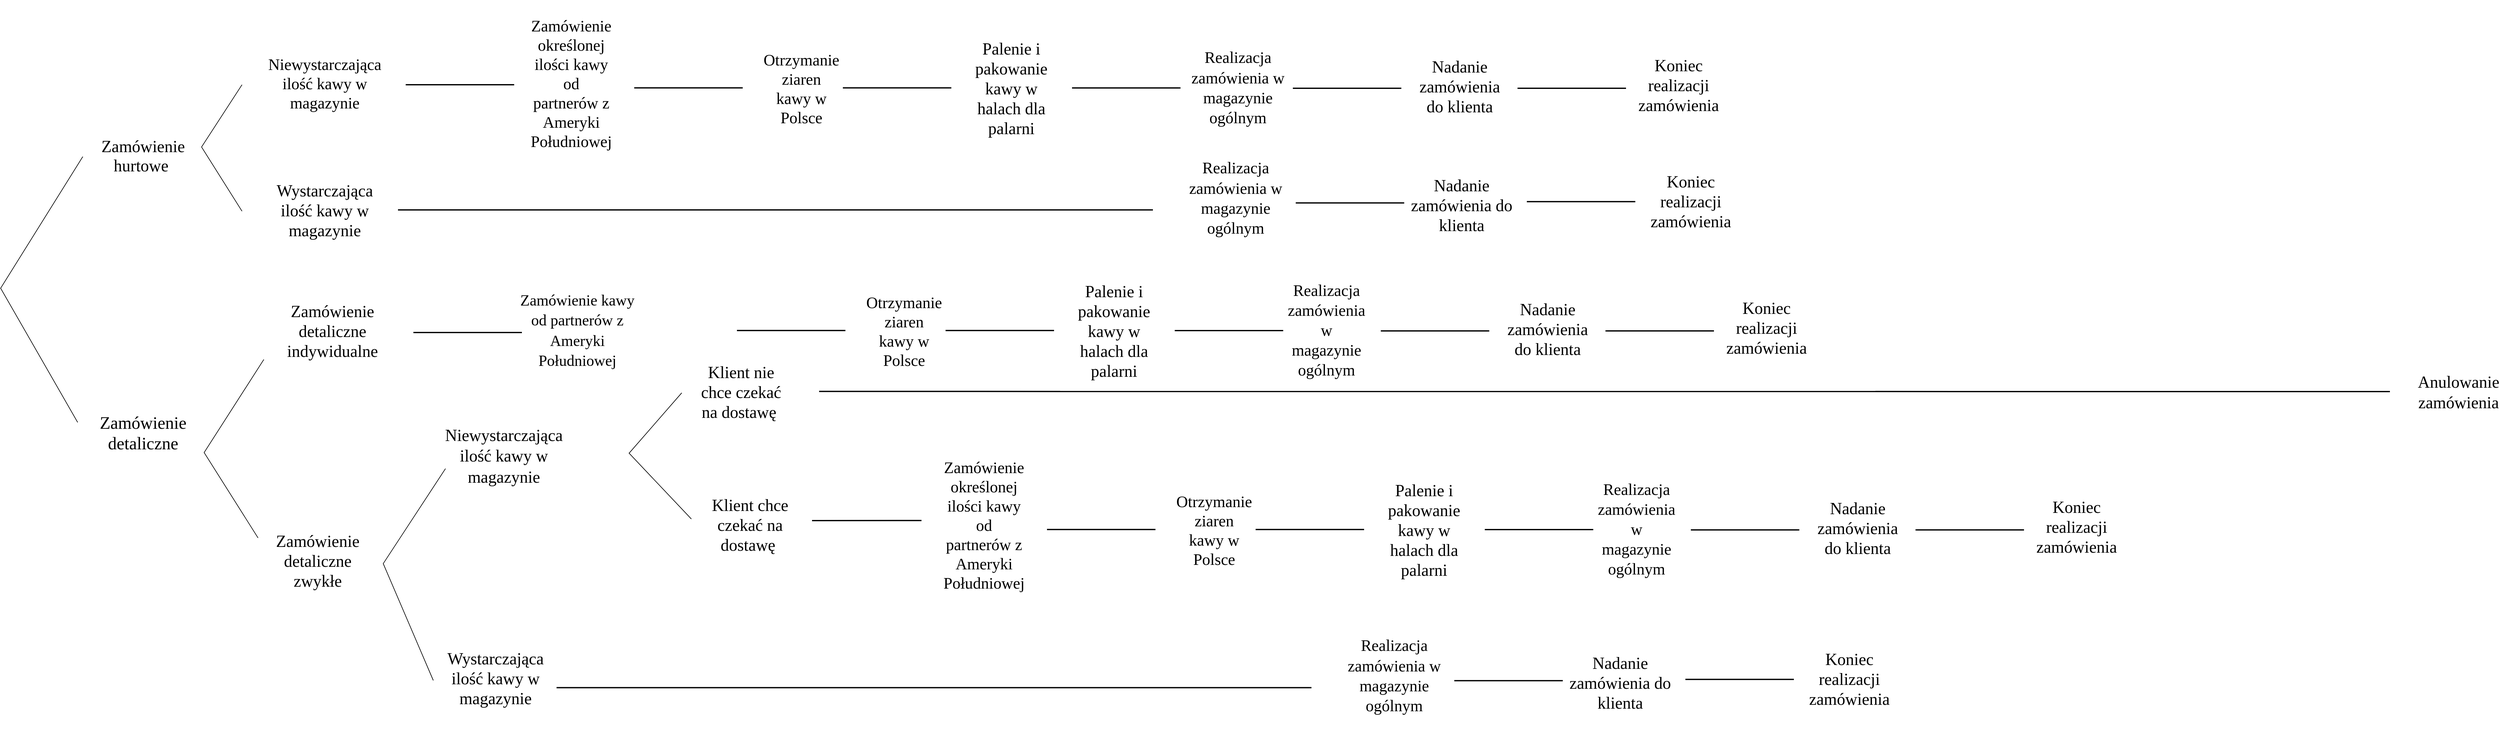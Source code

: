 <mxfile version="20.8.5" type="github">
  <diagram name="Page-1" id="9c096ad6-e400-ecc8-3e38-643d2caac077">
    <mxGraphModel dx="4600" dy="2364" grid="0" gridSize="10" guides="1" tooltips="1" connect="1" arrows="1" fold="1" page="0" pageScale="1.5" pageWidth="1169" pageHeight="826" background="none" math="0" shadow="0">
      <root>
        <mxCell id="0" style=";html=1;" />
        <mxCell id="1" style=";html=1;" parent="0" />
        <mxCell id="7ha3w01B_ns5f8-env8l-4" value="" style="endArrow=none;html=1;rounded=0;" parent="1" edge="1">
          <mxGeometry width="50" height="50" relative="1" as="geometry">
            <mxPoint x="-103" y="1053" as="sourcePoint" />
            <mxPoint x="-95" y="639" as="targetPoint" />
            <Array as="points">
              <mxPoint x="-223" y="844" />
            </Array>
          </mxGeometry>
        </mxCell>
        <mxCell id="7ha3w01B_ns5f8-env8l-6" value="&lt;p style=&quot;line-height: normal; font-size: 26px;&quot; class=&quot;MsoNormal&quot;&gt;&lt;span style=&quot;font-size: 26px;&quot;&gt;Zamówienie&lt;br style=&quot;font-size: 26px;&quot;&gt;hurtowe&amp;nbsp;&lt;/span&gt;&lt;/p&gt;" style="text;html=1;strokeColor=none;fillColor=none;align=center;verticalAlign=middle;whiteSpace=wrap;rounded=0;shadow=0;fontSize=26;fontFamily=Verdana;" parent="1" vertex="1">
          <mxGeometry x="-31" y="623" width="60" height="30" as="geometry" />
        </mxCell>
        <mxCell id="7ha3w01B_ns5f8-env8l-10" value="&lt;p class=&quot;MsoNormal&quot;&gt;&lt;span style=&quot;line-height: 107%; font-size: 27px;&quot;&gt;Zamówienie&lt;br/&gt;detaliczne&lt;/span&gt;&lt;/p&gt;" style="text;html=1;strokeColor=none;fillColor=none;align=center;verticalAlign=middle;whiteSpace=wrap;rounded=0;shadow=0;fontFamily=Verdana;fontSize=26;" parent="1" vertex="1">
          <mxGeometry x="-31" y="1010" width="60" height="120" as="geometry" />
        </mxCell>
        <mxCell id="7ha3w01B_ns5f8-env8l-12" value="" style="endArrow=none;html=1;rounded=0;fontFamily=Verdana;fontSize=27;" parent="1" edge="1">
          <mxGeometry width="50" height="50" relative="1" as="geometry">
            <mxPoint x="153" y="724" as="sourcePoint" />
            <mxPoint x="153" y="527" as="targetPoint" />
            <Array as="points">
              <mxPoint x="90" y="624" />
            </Array>
          </mxGeometry>
        </mxCell>
        <mxCell id="7ha3w01B_ns5f8-env8l-13" value="&lt;p class=&quot;MsoNormal&quot; style=&quot;font-size: 25px;&quot;&gt;&lt;span style=&quot;font-size: 25px; line-height: 107%;&quot;&gt;Niewystarczająca&lt;br style=&quot;font-size: 25px;&quot;&gt;ilość kawy w magazynie&lt;/span&gt;&lt;/p&gt;" style="text;html=1;strokeColor=none;fillColor=none;align=center;verticalAlign=middle;whiteSpace=wrap;rounded=0;shadow=0;fontFamily=Verdana;fontSize=25;" parent="1" vertex="1">
          <mxGeometry x="252" y="510" width="60" height="30" as="geometry" />
        </mxCell>
        <mxCell id="7ha3w01B_ns5f8-env8l-14" value="&lt;p class=&quot;MsoNormal&quot;&gt;&lt;span style=&quot;line-height: 107%;&quot;&gt;Wystarczająca&lt;br&gt;ilość kawy w magazynie&lt;/span&gt;&lt;/p&gt;" style="text;html=1;strokeColor=none;fillColor=none;align=center;verticalAlign=middle;whiteSpace=wrap;rounded=0;shadow=0;fontFamily=Verdana;fontSize=26;" parent="1" vertex="1">
          <mxGeometry x="252" y="708" width="60" height="30" as="geometry" />
        </mxCell>
        <mxCell id="7ha3w01B_ns5f8-env8l-15" value="&lt;p class=&quot;MsoNormal&quot; style=&quot;font-size: 25px;&quot;&gt;&lt;span style=&quot;font-size: 25px; line-height: 107%;&quot;&gt;Zamówienie&lt;br style=&quot;font-size: 25px;&quot;&gt;określonej ilości kawy od partnerów z Ameryki Południowej&lt;/span&gt;&lt;/p&gt;" style="text;html=1;strokeColor=none;fillColor=none;align=center;verticalAlign=middle;whiteSpace=wrap;rounded=0;shadow=0;fontFamily=Verdana;fontSize=25;" parent="1" vertex="1">
          <mxGeometry x="609" y="510" width="114" height="30" as="geometry" />
        </mxCell>
        <mxCell id="7ha3w01B_ns5f8-env8l-25" value="" style="endArrow=none;html=1;rounded=0;fontFamily=Verdana;fontSize=25;strokeColor=#000000;strokeWidth=2;" parent="1" edge="1">
          <mxGeometry width="50" height="50" relative="1" as="geometry">
            <mxPoint x="408" y="527" as="sourcePoint" />
            <mxPoint x="577" y="527" as="targetPoint" />
          </mxGeometry>
        </mxCell>
        <mxCell id="7ha3w01B_ns5f8-env8l-35" value="" style="endArrow=none;html=1;rounded=0;fontFamily=Verdana;fontSize=25;strokeColor=#000000;strokeWidth=2;" parent="1" edge="1">
          <mxGeometry width="50" height="50" relative="1" as="geometry">
            <mxPoint x="396" y="722" as="sourcePoint" />
            <mxPoint x="1572" y="722" as="targetPoint" />
          </mxGeometry>
        </mxCell>
        <mxCell id="7ha3w01B_ns5f8-env8l-40" value="" style="endArrow=none;html=1;rounded=0;fontFamily=Verdana;fontSize=27;" parent="1" edge="1">
          <mxGeometry width="50" height="50" relative="1" as="geometry">
            <mxPoint x="178" y="1233" as="sourcePoint" />
            <mxPoint x="187" y="955" as="targetPoint" />
            <Array as="points">
              <mxPoint x="94" y="1100" />
            </Array>
          </mxGeometry>
        </mxCell>
        <mxCell id="7ha3w01B_ns5f8-env8l-41" value="Zamówienie&lt;br&gt;detaliczne indywidualne" style="text;html=1;strokeColor=none;fillColor=none;align=center;verticalAlign=middle;whiteSpace=wrap;rounded=0;shadow=0;fontFamily=Verdana;fontSize=26;" parent="1" vertex="1">
          <mxGeometry x="264" y="896" width="60" height="30" as="geometry" />
        </mxCell>
        <mxCell id="7ha3w01B_ns5f8-env8l-43" value="Zamówienie detaliczne zwykłe" style="text;html=1;strokeColor=none;fillColor=none;align=center;verticalAlign=middle;whiteSpace=wrap;rounded=0;shadow=0;fontFamily=Verdana;fontSize=26;" parent="1" vertex="1">
          <mxGeometry x="241" y="1254" width="60" height="30" as="geometry" />
        </mxCell>
        <mxCell id="7ha3w01B_ns5f8-env8l-45" value="&lt;p class=&quot;MsoNormal&quot;&gt;&lt;span style=&quot;font-size: 26px; line-height: 107%;&quot;&gt;Niewystarczająca&lt;br/&gt;ilość kawy w magazynie&lt;/span&gt;&lt;/p&gt;" style="text;html=1;strokeColor=none;fillColor=none;align=center;verticalAlign=middle;whiteSpace=wrap;rounded=0;shadow=0;fontFamily=Verdana;fontSize=27;" parent="1" vertex="1">
          <mxGeometry x="531" y="1090" width="60" height="30" as="geometry" />
        </mxCell>
        <mxCell id="7ha3w01B_ns5f8-env8l-46" value="&lt;p class=&quot;MsoNormal&quot;&gt;&lt;span style=&quot;line-height: 107%;&quot;&gt;Wystarczająca&lt;br&gt;ilość kawy w magazynie&lt;/span&gt;&lt;/p&gt;" style="text;html=1;strokeColor=none;fillColor=none;align=center;verticalAlign=middle;whiteSpace=wrap;rounded=0;shadow=0;fontFamily=Verdana;fontSize=26;" parent="1" vertex="1">
          <mxGeometry x="518" y="1437" width="60" height="30" as="geometry" />
        </mxCell>
        <mxCell id="7ha3w01B_ns5f8-env8l-66" value="" style="endArrow=none;html=1;rounded=0;fontFamily=Verdana;fontSize=27;" parent="1" edge="1">
          <mxGeometry width="50" height="50" relative="1" as="geometry">
            <mxPoint x="451" y="1455" as="sourcePoint" />
            <mxPoint x="470" y="1125" as="targetPoint" />
            <Array as="points">
              <mxPoint x="373" y="1273" />
            </Array>
          </mxGeometry>
        </mxCell>
        <mxCell id="7ha3w01B_ns5f8-env8l-77" value="&lt;p class=&quot;MsoNormal&quot;&gt;&lt;span style=&quot;font-size: 24px; line-height: 107%;&quot;&gt;Zamówienie&amp;nbsp;kawy od partnerów z Ameryki Południowej&lt;/span&gt;&lt;/p&gt;" style="text;html=1;strokeColor=none;fillColor=none;align=center;verticalAlign=middle;whiteSpace=wrap;rounded=0;shadow=0;fontFamily=Verdana;fontSize=26;" parent="1" vertex="1">
          <mxGeometry x="638" y="894" width="75" height="30" as="geometry" />
        </mxCell>
        <mxCell id="7ha3w01B_ns5f8-env8l-78" value="&lt;p class=&quot;MsoNormal&quot;&gt;&lt;span style=&quot;line-height: 107%;&quot;&gt;Palenie i pakowanie&lt;br/&gt;kawy &lt;/span&gt;&lt;span class=&quot;normaltextrun&quot;&gt;&lt;span style=&quot;line-height: 107%; border: 1pt none windowtext; padding: 0cm;&quot;&gt;w halach dla palarni&lt;/span&gt;&lt;/span&gt;&lt;span style=&quot;font-size:&lt;br/&gt;9.0pt;line-height:107%&quot;&gt;&lt;/span&gt;&lt;/p&gt;" style="text;html=1;strokeColor=none;fillColor=none;align=center;verticalAlign=middle;whiteSpace=wrap;rounded=0;shadow=0;fontFamily=Verdana;fontSize=26;" parent="1" vertex="1">
          <mxGeometry x="1451" y="896" width="121" height="30" as="geometry" />
        </mxCell>
        <mxCell id="7ha3w01B_ns5f8-env8l-79" value="&lt;p class=&quot;MsoNormal&quot;&gt;&lt;span style=&quot;line-height: 107%;&quot;&gt;&lt;font style=&quot;font-size: 25px;&quot;&gt;Realizacja&lt;br/&gt;zamówienia w magazynie ogólnym&lt;/font&gt;&lt;span style=&quot;font-size: 9pt;&quot;&gt;&lt;/span&gt;&lt;/span&gt;&lt;/p&gt;" style="text;html=1;strokeColor=none;fillColor=none;align=center;verticalAlign=middle;whiteSpace=wrap;rounded=0;shadow=0;fontFamily=Verdana;fontSize=26;" parent="1" vertex="1">
          <mxGeometry x="1780.5" y="896" width="123" height="30" as="geometry" />
        </mxCell>
        <mxCell id="7ha3w01B_ns5f8-env8l-80" value="Otrzymanie ziaren kawy w Polsce" style="text;html=1;strokeColor=none;fillColor=none;align=center;verticalAlign=middle;whiteSpace=wrap;rounded=0;shadow=0;fontFamily=Verdana;fontSize=25;" parent="1" vertex="1">
          <mxGeometry x="1129" y="896" width="111" height="30" as="geometry" />
        </mxCell>
        <mxCell id="7ha3w01B_ns5f8-env8l-81" value="" style="endArrow=none;html=1;rounded=0;fontFamily=Verdana;fontSize=25;strokeColor=#000000;strokeWidth=2;" parent="1" edge="1">
          <mxGeometry width="50" height="50" relative="1" as="geometry">
            <mxPoint x="420" y="913" as="sourcePoint" />
            <mxPoint x="589" y="913" as="targetPoint" />
          </mxGeometry>
        </mxCell>
        <mxCell id="7ha3w01B_ns5f8-env8l-82" value="" style="endArrow=none;html=1;rounded=0;fontFamily=Verdana;fontSize=25;strokeColor=#000000;strokeWidth=2;" parent="1" edge="1">
          <mxGeometry width="50" height="50" relative="1" as="geometry">
            <mxPoint x="924" y="909.89" as="sourcePoint" />
            <mxPoint x="1093" y="909.89" as="targetPoint" />
          </mxGeometry>
        </mxCell>
        <mxCell id="7ha3w01B_ns5f8-env8l-83" value="" style="endArrow=none;html=1;rounded=0;fontFamily=Verdana;fontSize=25;strokeColor=#000000;strokeWidth=2;" parent="1" edge="1">
          <mxGeometry width="50" height="50" relative="1" as="geometry">
            <mxPoint x="1249" y="909.83" as="sourcePoint" />
            <mxPoint x="1418" y="909.83" as="targetPoint" />
          </mxGeometry>
        </mxCell>
        <mxCell id="7ha3w01B_ns5f8-env8l-84" value="" style="endArrow=none;html=1;rounded=0;fontFamily=Verdana;fontSize=25;strokeColor=#000000;strokeWidth=2;" parent="1" edge="1">
          <mxGeometry width="50" height="50" relative="1" as="geometry">
            <mxPoint x="1606" y="910.0" as="sourcePoint" />
            <mxPoint x="1775" y="910.0" as="targetPoint" />
          </mxGeometry>
        </mxCell>
        <mxCell id="7ha3w01B_ns5f8-env8l-85" value="&lt;p style=&quot;font-size: 26px;&quot; class=&quot;MsoNormal&quot;&gt;&lt;span style=&quot;line-height: 107%;&quot;&gt;Nadanie&lt;br&gt;zamówienia do klienta&lt;/span&gt;&lt;/p&gt;" style="text;whiteSpace=wrap;html=1;fontSize=25;fontFamily=Verdana;align=center;" parent="1" vertex="1">
          <mxGeometry x="2130" y="829" width="114" height="150" as="geometry" />
        </mxCell>
        <mxCell id="7ha3w01B_ns5f8-env8l-86" value="" style="endArrow=none;html=1;rounded=0;fontFamily=Verdana;fontSize=25;strokeColor=#000000;strokeWidth=2;" parent="1" edge="1">
          <mxGeometry width="50" height="50" relative="1" as="geometry">
            <mxPoint x="1927" y="910.5" as="sourcePoint" />
            <mxPoint x="2096.0" y="910.5" as="targetPoint" />
          </mxGeometry>
        </mxCell>
        <mxCell id="7ha3w01B_ns5f8-env8l-87" value="&lt;p class=&quot;MsoNormal&quot;&gt;&lt;span style=&quot;line-height: 107%;&quot;&gt;Koniec&lt;br&gt;realizacji zamówienia&lt;/span&gt;&lt;/p&gt;" style="text;whiteSpace=wrap;html=1;fontSize=26;fontFamily=Verdana;align=center;" parent="1" vertex="1">
          <mxGeometry x="2461" y="827" width="134" height="149" as="geometry" />
        </mxCell>
        <mxCell id="7ha3w01B_ns5f8-env8l-88" value="" style="endArrow=none;html=1;rounded=0;fontFamily=Verdana;fontSize=25;strokeColor=#000000;strokeWidth=2;" parent="1" edge="1">
          <mxGeometry width="50" height="50" relative="1" as="geometry">
            <mxPoint x="2277" y="910.5" as="sourcePoint" />
            <mxPoint x="2446.0" y="910.5" as="targetPoint" />
          </mxGeometry>
        </mxCell>
        <mxCell id="7ha3w01B_ns5f8-env8l-89" value="" style="endArrow=none;html=1;rounded=0;fontFamily=Verdana;fontSize=27;" parent="1" edge="1">
          <mxGeometry width="50" height="50" relative="1" as="geometry">
            <mxPoint x="853" y="1203.5" as="sourcePoint" />
            <mxPoint x="838" y="1007" as="targetPoint" />
            <Array as="points">
              <mxPoint x="756" y="1101" />
            </Array>
          </mxGeometry>
        </mxCell>
        <mxCell id="7ha3w01B_ns5f8-env8l-90" value="Klient chce czekać na dostawę&amp;nbsp;" style="text;html=1;strokeColor=none;fillColor=none;align=center;verticalAlign=middle;whiteSpace=wrap;rounded=0;shadow=0;fontFamily=Verdana;fontSize=26;" parent="1" vertex="1">
          <mxGeometry x="874" y="1198" width="141" height="30" as="geometry" />
        </mxCell>
        <mxCell id="7ha3w01B_ns5f8-env8l-91" value="" style="endArrow=none;html=1;rounded=0;strokeColor=#000000;strokeWidth=2;fontFamily=Verdana;fontSize=26;" parent="1" edge="1">
          <mxGeometry width="50" height="50" relative="1" as="geometry">
            <mxPoint x="1041" y="1206" as="sourcePoint" />
            <mxPoint x="1211.5" y="1205.83" as="targetPoint" />
          </mxGeometry>
        </mxCell>
        <mxCell id="7ha3w01B_ns5f8-env8l-92" value="Klient nie chce czekać na dostawę&amp;nbsp;" style="text;html=1;strokeColor=none;fillColor=none;align=center;verticalAlign=middle;whiteSpace=wrap;rounded=0;shadow=0;fontFamily=Verdana;fontSize=26;" parent="1" vertex="1">
          <mxGeometry x="855" y="991" width="151" height="30" as="geometry" />
        </mxCell>
        <mxCell id="7ha3w01B_ns5f8-env8l-93" value="Anulowanie zamówienia" style="text;html=1;strokeColor=none;fillColor=none;align=center;verticalAlign=middle;whiteSpace=wrap;rounded=0;shadow=0;fontFamily=Verdana;fontSize=26;" parent="1" vertex="1">
          <mxGeometry x="3576" y="991" width="60" height="30" as="geometry" />
        </mxCell>
        <mxCell id="7ha3w01B_ns5f8-env8l-94" value="" style="endArrow=none;html=1;rounded=0;fontFamily=Verdana;fontSize=25;strokeColor=#000000;strokeWidth=2;" parent="1" edge="1">
          <mxGeometry width="50" height="50" relative="1" as="geometry">
            <mxPoint x="1052" y="1004.78" as="sourcePoint" />
            <mxPoint x="3499" y="1005" as="targetPoint" />
          </mxGeometry>
        </mxCell>
        <mxCell id="lnII6F9MkI7NVNXgPGzy-3" value="&lt;p class=&quot;MsoNormal&quot;&gt;&lt;span style=&quot;line-height: 107%;&quot;&gt;Palenie i pakowanie&lt;br/&gt;kawy &lt;/span&gt;&lt;span class=&quot;normaltextrun&quot;&gt;&lt;span style=&quot;line-height: 107%; border: 1pt none windowtext; padding: 0cm;&quot;&gt;w halach dla palarni&lt;/span&gt;&lt;/span&gt;&lt;span style=&quot;font-size:&lt;br/&gt;9.0pt;line-height:107%&quot;&gt;&lt;/span&gt;&lt;/p&gt;" style="text;html=1;strokeColor=none;fillColor=none;align=center;verticalAlign=middle;whiteSpace=wrap;rounded=0;shadow=0;fontFamily=Verdana;fontSize=26;" vertex="1" parent="1">
          <mxGeometry x="1291" y="518" width="121" height="30" as="geometry" />
        </mxCell>
        <mxCell id="lnII6F9MkI7NVNXgPGzy-4" value="&lt;p class=&quot;MsoNormal&quot;&gt;&lt;span style=&quot;line-height: 107%;&quot;&gt;&lt;font style=&quot;font-size: 25px;&quot;&gt;Realizacja&lt;br/&gt;zamówienia w magazynie ogólnym&lt;/font&gt;&lt;span style=&quot;font-size: 9pt;&quot;&gt;&lt;/span&gt;&lt;/span&gt;&lt;/p&gt;" style="text;html=1;strokeColor=none;fillColor=none;align=center;verticalAlign=middle;whiteSpace=wrap;rounded=0;shadow=0;fontFamily=Verdana;fontSize=26;" vertex="1" parent="1">
          <mxGeometry x="1620.5" y="518" width="166.5" height="30" as="geometry" />
        </mxCell>
        <mxCell id="lnII6F9MkI7NVNXgPGzy-5" value="Otrzymanie ziaren kawy w Polsce" style="text;html=1;strokeColor=none;fillColor=none;align=center;verticalAlign=middle;whiteSpace=wrap;rounded=0;shadow=0;fontFamily=Verdana;fontSize=25;" vertex="1" parent="1">
          <mxGeometry x="969" y="518" width="111" height="30" as="geometry" />
        </mxCell>
        <mxCell id="lnII6F9MkI7NVNXgPGzy-6" value="" style="endArrow=none;html=1;rounded=0;fontFamily=Verdana;fontSize=25;strokeColor=#000000;strokeWidth=2;" edge="1" parent="1">
          <mxGeometry width="50" height="50" relative="1" as="geometry">
            <mxPoint x="764" y="531.89" as="sourcePoint" />
            <mxPoint x="933" y="531.89" as="targetPoint" />
          </mxGeometry>
        </mxCell>
        <mxCell id="lnII6F9MkI7NVNXgPGzy-7" value="" style="endArrow=none;html=1;rounded=0;fontFamily=Verdana;fontSize=25;strokeColor=#000000;strokeWidth=2;" edge="1" parent="1">
          <mxGeometry width="50" height="50" relative="1" as="geometry">
            <mxPoint x="1089" y="531.83" as="sourcePoint" />
            <mxPoint x="1258" y="531.83" as="targetPoint" />
          </mxGeometry>
        </mxCell>
        <mxCell id="lnII6F9MkI7NVNXgPGzy-8" value="" style="endArrow=none;html=1;rounded=0;fontFamily=Verdana;fontSize=25;strokeColor=#000000;strokeWidth=2;" edge="1" parent="1">
          <mxGeometry width="50" height="50" relative="1" as="geometry">
            <mxPoint x="1446" y="532.0" as="sourcePoint" />
            <mxPoint x="1615" y="532.0" as="targetPoint" />
          </mxGeometry>
        </mxCell>
        <mxCell id="lnII6F9MkI7NVNXgPGzy-9" value="&lt;p style=&quot;font-size: 26px;&quot; class=&quot;MsoNormal&quot;&gt;&lt;span style=&quot;line-height: 107%;&quot;&gt;Nadanie&lt;br&gt;zamówienia do klienta&lt;/span&gt;&lt;/p&gt;" style="text;whiteSpace=wrap;html=1;fontSize=25;fontFamily=Verdana;align=center;" vertex="1" parent="1">
          <mxGeometry x="1993" y="451" width="114" height="150" as="geometry" />
        </mxCell>
        <mxCell id="lnII6F9MkI7NVNXgPGzy-10" value="" style="endArrow=none;html=1;rounded=0;fontFamily=Verdana;fontSize=25;strokeColor=#000000;strokeWidth=2;" edge="1" parent="1">
          <mxGeometry width="50" height="50" relative="1" as="geometry">
            <mxPoint x="1790" y="532.5" as="sourcePoint" />
            <mxPoint x="1959.0" y="532.5" as="targetPoint" />
          </mxGeometry>
        </mxCell>
        <mxCell id="lnII6F9MkI7NVNXgPGzy-11" value="&lt;p class=&quot;MsoNormal&quot;&gt;&lt;span style=&quot;line-height: 107%;&quot;&gt;Koniec&lt;br&gt;realizacji zamówienia&lt;/span&gt;&lt;/p&gt;" style="text;whiteSpace=wrap;html=1;fontSize=26;fontFamily=Verdana;align=center;" vertex="1" parent="1">
          <mxGeometry x="2324" y="449" width="134" height="149" as="geometry" />
        </mxCell>
        <mxCell id="lnII6F9MkI7NVNXgPGzy-12" value="" style="endArrow=none;html=1;rounded=0;fontFamily=Verdana;fontSize=25;strokeColor=#000000;strokeWidth=2;" edge="1" parent="1">
          <mxGeometry width="50" height="50" relative="1" as="geometry">
            <mxPoint x="2140" y="532.5" as="sourcePoint" />
            <mxPoint x="2309.0" y="532.5" as="targetPoint" />
          </mxGeometry>
        </mxCell>
        <mxCell id="lnII6F9MkI7NVNXgPGzy-13" value="&lt;p class=&quot;MsoNormal&quot; style=&quot;font-size: 25px;&quot;&gt;&lt;span style=&quot;font-size: 25px; line-height: 107%;&quot;&gt;Zamówienie&lt;br style=&quot;font-size: 25px;&quot;&gt;określonej ilości kawy od partnerów z Ameryki Południowej&lt;/span&gt;&lt;/p&gt;" style="text;html=1;strokeColor=none;fillColor=none;align=center;verticalAlign=middle;whiteSpace=wrap;rounded=0;shadow=0;fontFamily=Verdana;fontSize=25;" vertex="1" parent="1">
          <mxGeometry x="1252" y="1198" width="114" height="30" as="geometry" />
        </mxCell>
        <mxCell id="lnII6F9MkI7NVNXgPGzy-14" value="&lt;p class=&quot;MsoNormal&quot;&gt;&lt;span style=&quot;line-height: 107%;&quot;&gt;Palenie i pakowanie&lt;br/&gt;kawy &lt;/span&gt;&lt;span class=&quot;normaltextrun&quot;&gt;&lt;span style=&quot;line-height: 107%; border: 1pt none windowtext; padding: 0cm;&quot;&gt;w halach dla palarni&lt;/span&gt;&lt;/span&gt;&lt;span style=&quot;font-size:&lt;br/&gt;9.0pt;line-height:107%&quot;&gt;&lt;/span&gt;&lt;/p&gt;" style="text;html=1;strokeColor=none;fillColor=none;align=center;verticalAlign=middle;whiteSpace=wrap;rounded=0;shadow=0;fontFamily=Verdana;fontSize=26;" vertex="1" parent="1">
          <mxGeometry x="1934" y="1206" width="121" height="30" as="geometry" />
        </mxCell>
        <mxCell id="lnII6F9MkI7NVNXgPGzy-15" value="&lt;p class=&quot;MsoNormal&quot;&gt;&lt;span style=&quot;line-height: 107%;&quot;&gt;&lt;font style=&quot;font-size: 25px;&quot;&gt;Realizacja&lt;br/&gt;zamówienia w magazynie ogólnym&lt;/font&gt;&lt;span style=&quot;font-size: 9pt;&quot;&gt;&lt;/span&gt;&lt;/span&gt;&lt;/p&gt;" style="text;html=1;strokeColor=none;fillColor=none;align=center;verticalAlign=middle;whiteSpace=wrap;rounded=0;shadow=0;fontFamily=Verdana;fontSize=26;" vertex="1" parent="1">
          <mxGeometry x="2263.5" y="1206" width="123" height="30" as="geometry" />
        </mxCell>
        <mxCell id="lnII6F9MkI7NVNXgPGzy-16" value="Otrzymanie ziaren kawy w Polsce" style="text;html=1;strokeColor=none;fillColor=none;align=center;verticalAlign=middle;whiteSpace=wrap;rounded=0;shadow=0;fontFamily=Verdana;fontSize=25;" vertex="1" parent="1">
          <mxGeometry x="1612" y="1206" width="111" height="30" as="geometry" />
        </mxCell>
        <mxCell id="lnII6F9MkI7NVNXgPGzy-17" value="" style="endArrow=none;html=1;rounded=0;fontFamily=Verdana;fontSize=25;strokeColor=#000000;strokeWidth=2;" edge="1" parent="1">
          <mxGeometry width="50" height="50" relative="1" as="geometry">
            <mxPoint x="1407" y="1219.89" as="sourcePoint" />
            <mxPoint x="1576" y="1219.89" as="targetPoint" />
          </mxGeometry>
        </mxCell>
        <mxCell id="lnII6F9MkI7NVNXgPGzy-18" value="" style="endArrow=none;html=1;rounded=0;fontFamily=Verdana;fontSize=25;strokeColor=#000000;strokeWidth=2;" edge="1" parent="1">
          <mxGeometry width="50" height="50" relative="1" as="geometry">
            <mxPoint x="1732" y="1219.83" as="sourcePoint" />
            <mxPoint x="1901" y="1219.83" as="targetPoint" />
          </mxGeometry>
        </mxCell>
        <mxCell id="lnII6F9MkI7NVNXgPGzy-19" value="" style="endArrow=none;html=1;rounded=0;fontFamily=Verdana;fontSize=25;strokeColor=#000000;strokeWidth=2;" edge="1" parent="1">
          <mxGeometry width="50" height="50" relative="1" as="geometry">
            <mxPoint x="2089" y="1220.0" as="sourcePoint" />
            <mxPoint x="2258" y="1220.0" as="targetPoint" />
          </mxGeometry>
        </mxCell>
        <mxCell id="lnII6F9MkI7NVNXgPGzy-20" value="&lt;p style=&quot;font-size: 26px;&quot; class=&quot;MsoNormal&quot;&gt;&lt;span style=&quot;line-height: 107%;&quot;&gt;Nadanie&lt;br&gt;zamówienia do klienta&lt;/span&gt;&lt;/p&gt;" style="text;whiteSpace=wrap;html=1;fontSize=25;fontFamily=Verdana;align=center;" vertex="1" parent="1">
          <mxGeometry x="2613" y="1139" width="114" height="150" as="geometry" />
        </mxCell>
        <mxCell id="lnII6F9MkI7NVNXgPGzy-21" value="" style="endArrow=none;html=1;rounded=0;fontFamily=Verdana;fontSize=25;strokeColor=#000000;strokeWidth=2;" edge="1" parent="1">
          <mxGeometry width="50" height="50" relative="1" as="geometry">
            <mxPoint x="2410" y="1220.5" as="sourcePoint" />
            <mxPoint x="2579.0" y="1220.5" as="targetPoint" />
          </mxGeometry>
        </mxCell>
        <mxCell id="lnII6F9MkI7NVNXgPGzy-22" value="&lt;p class=&quot;MsoNormal&quot;&gt;&lt;span style=&quot;line-height: 107%;&quot;&gt;Koniec&lt;br&gt;realizacji zamówienia&lt;/span&gt;&lt;/p&gt;" style="text;whiteSpace=wrap;html=1;fontSize=26;fontFamily=Verdana;align=center;" vertex="1" parent="1">
          <mxGeometry x="2944" y="1137" width="134" height="149" as="geometry" />
        </mxCell>
        <mxCell id="lnII6F9MkI7NVNXgPGzy-23" value="" style="endArrow=none;html=1;rounded=0;fontFamily=Verdana;fontSize=25;strokeColor=#000000;strokeWidth=2;" edge="1" parent="1">
          <mxGeometry width="50" height="50" relative="1" as="geometry">
            <mxPoint x="2760" y="1220.5" as="sourcePoint" />
            <mxPoint x="2929.0" y="1220.5" as="targetPoint" />
          </mxGeometry>
        </mxCell>
        <mxCell id="lnII6F9MkI7NVNXgPGzy-24" value="&lt;p class=&quot;MsoNormal&quot;&gt;&lt;span style=&quot;line-height: 107%;&quot;&gt;&lt;font style=&quot;font-size: 25px;&quot;&gt;Realizacja&lt;br/&gt;zamówienia w magazynie ogólnym&lt;/font&gt;&lt;span style=&quot;font-size: 9pt;&quot;&gt;&lt;/span&gt;&lt;/span&gt;&lt;/p&gt;" style="text;html=1;strokeColor=none;fillColor=none;align=center;verticalAlign=middle;whiteSpace=wrap;rounded=0;shadow=0;fontFamily=Verdana;fontSize=26;" vertex="1" parent="1">
          <mxGeometry x="1612.5" y="689.5" width="176" height="30" as="geometry" />
        </mxCell>
        <mxCell id="lnII6F9MkI7NVNXgPGzy-25" value="&lt;p style=&quot;font-size: 26px;&quot; class=&quot;MsoNormal&quot;&gt;&lt;span style=&quot;line-height: 107%;&quot;&gt;Nadanie&lt;br&gt;zamówienia do klienta&lt;/span&gt;&lt;/p&gt;" style="text;whiteSpace=wrap;html=1;fontSize=25;fontFamily=Verdana;align=center;" vertex="1" parent="1">
          <mxGeometry x="1971.5" y="635.5" width="162" height="150" as="geometry" />
        </mxCell>
        <mxCell id="lnII6F9MkI7NVNXgPGzy-26" value="" style="endArrow=none;html=1;rounded=0;fontFamily=Verdana;fontSize=25;strokeColor=#000000;strokeWidth=2;" edge="1" parent="1">
          <mxGeometry width="50" height="50" relative="1" as="geometry">
            <mxPoint x="1794.5" y="711.07" as="sourcePoint" />
            <mxPoint x="1963.5" y="711.07" as="targetPoint" />
          </mxGeometry>
        </mxCell>
        <mxCell id="lnII6F9MkI7NVNXgPGzy-27" value="&lt;p class=&quot;MsoNormal&quot;&gt;&lt;span style=&quot;line-height: 107%;&quot;&gt;Koniec&lt;br&gt;realizacji zamówienia&lt;/span&gt;&lt;/p&gt;" style="text;whiteSpace=wrap;html=1;fontSize=26;fontFamily=Verdana;align=center;" vertex="1" parent="1">
          <mxGeometry x="2331.5" y="630" width="156" height="149" as="geometry" />
        </mxCell>
        <mxCell id="lnII6F9MkI7NVNXgPGzy-28" value="" style="endArrow=none;html=1;rounded=0;fontFamily=Verdana;fontSize=25;strokeColor=#000000;strokeWidth=2;" edge="1" parent="1">
          <mxGeometry width="50" height="50" relative="1" as="geometry">
            <mxPoint x="2154.5" y="709.07" as="sourcePoint" />
            <mxPoint x="2323.5" y="709.07" as="targetPoint" />
          </mxGeometry>
        </mxCell>
        <mxCell id="lnII6F9MkI7NVNXgPGzy-29" value="" style="endArrow=none;html=1;rounded=0;fontFamily=Verdana;fontSize=25;strokeColor=#000000;strokeWidth=2;" edge="1" parent="1">
          <mxGeometry width="50" height="50" relative="1" as="geometry">
            <mxPoint x="643" y="1466.25" as="sourcePoint" />
            <mxPoint x="1819" y="1466.25" as="targetPoint" />
          </mxGeometry>
        </mxCell>
        <mxCell id="lnII6F9MkI7NVNXgPGzy-30" value="&lt;p class=&quot;MsoNormal&quot;&gt;&lt;span style=&quot;line-height: 107%;&quot;&gt;&lt;font style=&quot;font-size: 25px;&quot;&gt;Realizacja&lt;br/&gt;zamówienia w magazynie ogólnym&lt;/font&gt;&lt;span style=&quot;font-size: 9pt;&quot;&gt;&lt;/span&gt;&lt;/span&gt;&lt;/p&gt;" style="text;html=1;strokeColor=none;fillColor=none;align=center;verticalAlign=middle;whiteSpace=wrap;rounded=0;shadow=0;fontFamily=Verdana;fontSize=26;" vertex="1" parent="1">
          <mxGeometry x="1859.5" y="1433.75" width="176" height="30" as="geometry" />
        </mxCell>
        <mxCell id="lnII6F9MkI7NVNXgPGzy-31" value="&lt;p style=&quot;font-size: 26px;&quot; class=&quot;MsoNormal&quot;&gt;&lt;span style=&quot;line-height: 107%;&quot;&gt;Nadanie&lt;br&gt;zamówienia do klienta&lt;/span&gt;&lt;/p&gt;" style="text;whiteSpace=wrap;html=1;fontSize=25;fontFamily=Verdana;align=center;" vertex="1" parent="1">
          <mxGeometry x="2218.5" y="1379.75" width="162" height="150" as="geometry" />
        </mxCell>
        <mxCell id="lnII6F9MkI7NVNXgPGzy-32" value="" style="endArrow=none;html=1;rounded=0;fontFamily=Verdana;fontSize=25;strokeColor=#000000;strokeWidth=2;" edge="1" parent="1">
          <mxGeometry width="50" height="50" relative="1" as="geometry">
            <mxPoint x="2041.5" y="1455.32" as="sourcePoint" />
            <mxPoint x="2210.5" y="1455.32" as="targetPoint" />
          </mxGeometry>
        </mxCell>
        <mxCell id="lnII6F9MkI7NVNXgPGzy-33" value="&lt;p class=&quot;MsoNormal&quot;&gt;&lt;span style=&quot;line-height: 107%;&quot;&gt;Koniec&lt;br&gt;realizacji zamówienia&lt;/span&gt;&lt;/p&gt;" style="text;whiteSpace=wrap;html=1;fontSize=26;fontFamily=Verdana;align=center;" vertex="1" parent="1">
          <mxGeometry x="2578.5" y="1374.25" width="156" height="149" as="geometry" />
        </mxCell>
        <mxCell id="lnII6F9MkI7NVNXgPGzy-34" value="" style="endArrow=none;html=1;rounded=0;fontFamily=Verdana;fontSize=25;strokeColor=#000000;strokeWidth=2;" edge="1" parent="1">
          <mxGeometry width="50" height="50" relative="1" as="geometry">
            <mxPoint x="2401.5" y="1453.32" as="sourcePoint" />
            <mxPoint x="2570.5" y="1453.32" as="targetPoint" />
          </mxGeometry>
        </mxCell>
      </root>
    </mxGraphModel>
  </diagram>
</mxfile>
